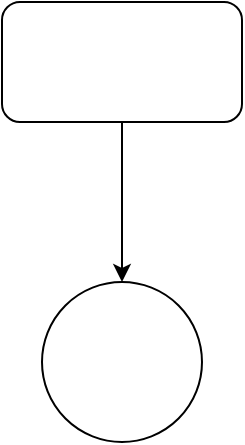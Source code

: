 <mxfile version="21.1.5" type="github">
  <diagram name="第 1 页" id="pigutpRojXLxnV8b1JBN">
    <mxGraphModel dx="1050" dy="573" grid="1" gridSize="10" guides="1" tooltips="1" connect="1" arrows="1" fold="1" page="1" pageScale="1" pageWidth="827" pageHeight="1169" math="0" shadow="0">
      <root>
        <mxCell id="0" />
        <mxCell id="1" parent="0" />
        <mxCell id="YuNjStJj-X3Z3OA6USvg-3" style="edgeStyle=orthogonalEdgeStyle;rounded=0;orthogonalLoop=1;jettySize=auto;html=1;" parent="1" source="YuNjStJj-X3Z3OA6USvg-1" target="YuNjStJj-X3Z3OA6USvg-2" edge="1">
          <mxGeometry relative="1" as="geometry" />
        </mxCell>
        <mxCell id="YuNjStJj-X3Z3OA6USvg-1" value="" style="rounded=1;whiteSpace=wrap;html=1;" parent="1" vertex="1">
          <mxGeometry x="354" y="160" width="120" height="60" as="geometry" />
        </mxCell>
        <mxCell id="YuNjStJj-X3Z3OA6USvg-2" value="" style="ellipse;whiteSpace=wrap;html=1;aspect=fixed;" parent="1" vertex="1">
          <mxGeometry x="374" y="300" width="80" height="80" as="geometry" />
        </mxCell>
      </root>
    </mxGraphModel>
  </diagram>
</mxfile>
